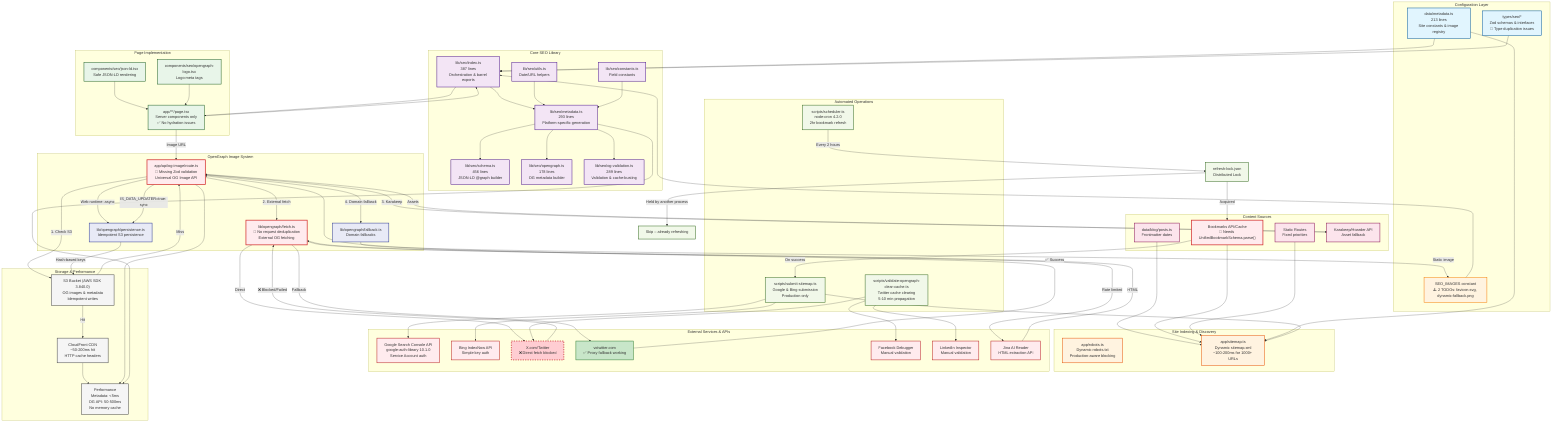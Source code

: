 graph TB
    %% SEO Architecture with Complete Data Flow
    
    subgraph "Configuration Layer"
        METADATA["data/metadata.ts<br/>213 lines<br/>Site constants & image registry"]
        SEO_IMAGES["SEO_IMAGES constant<br/>⚠️ 2 TODOs: favicon.svg, dynamic-fallback.png"]
        TYPES["types/seo/*<br/>Zod schemas & interfaces<br/>🐛 Type duplication issues"]
    end
    
    subgraph "Core SEO Library"
        INDEX["lib/seo/index.ts<br/>387 lines<br/>Orchestration & barrel exports"]
        META["lib/seo/metadata.ts<br/>293 lines<br/>Platform-specific generation"]
        SCHEMA["lib/seo/schema.ts<br/>456 lines<br/>JSON-LD @graph builder"]
        OG["lib/seo/opengraph.ts<br/>178 lines<br/>OG metadata builder"]
        OGVAL["lib/seo/og-validation.ts<br/>289 lines<br/>Validation & cache-busting"]
        UTILS["lib/seo/utils.ts<br/>Date/URL helpers"]
        CONST["lib/seo/constants.ts<br/>Field constants"]
    end
    
    subgraph "OpenGraph Image System"
        OGAPI["app/api/og-image/route.ts<br/>🐛 Missing Zod validation<br/>Universal OG Image API"]
        OGFETCH["lib/opengraph/fetch.ts<br/>🐛 No request deduplication<br/>External OG fetching"]
        OGPERSIST["lib/opengraph/persistence.ts<br/>Idempotent S3 persistence"]
        OGFALLBACK["lib/opengraph/fallback.ts<br/>Domain fallbacks"]
    end
    
    subgraph "Page Implementation"
        PAGES["app/**/page.tsx<br/>Server components only<br/>✅ No hydration issues"]
        JSONLD["components/seo/json-ld.tsx<br/>Safe JSON-LD rendering"]
        OGLOGO["components/seo/opengraph-logo.tsx<br/>Logo meta tags"]
    end
    
    subgraph "Site Indexing & Discovery"
        ROBOTS["app/robots.ts<br/>Dynamic robots.txt<br/>Production-aware blocking"]
        SITEMAP["app/sitemap.ts<br/>Dynamic sitemap.xml<br/>~100-200ms for 1000+ URLs"]
    end
    
    subgraph "Content Sources"
        BLOG["data/blog/posts.ts<br/>Frontmatter dates"]
        BOOKMARKS["Bookmarks API/Cache<br/>🐛 Needs UnifiedBookmarkSchema.parse()"]
        STATIC["Static Routes<br/>Fixed priorities"]
        KARAKEEP["Karakeep/Hoarder API<br/>Asset fallback"]
    end
    
    subgraph "Automated Operations"
        SCHEDULER["scripts/scheduler.ts<br/>node-cron 4.2.0<br/>2hr bookmark refresh"]
        SUBMIT["scripts/submit-sitemap.ts<br/>Google & Bing submission<br/>Production only"]
        VALCACHE["scripts/validate-opengraph-clear-cache.ts<br/>Twitter cache clearing<br/>5-10 min propagation"]
    end
    
    subgraph "External Services & APIs"
        GOOGLE["Google Search Console API<br/>google-auth-library 10.1.0<br/>Service Account auth"]
        BING["Bing IndexNow API<br/>Simple key auth"]
        TWITTER["X.com/Twitter<br/>❌ Direct fetch blocked"]
        VXTWITTER["vxtwitter.com<br/>✅ Proxy fallback working"]
        FB["Facebook Debugger<br/>Manual validation"]
        LINKEDIN["LinkedIn Inspector<br/>Manual validation"]
        JINA["Jina AI Reader<br/>HTML extraction API"]
    end
    
    subgraph "Storage & Performance"
        S3["S3 Bucket (AWS SDK 3.840.0)<br/>OG images & metadata<br/>Idempotent writes"]
        CDN["CloudFront CDN<br/>~50-200ms hit<br/>HTTP cache headers"]
        PERF["Performance<br/>Metadata: <5ms<br/>OG API: 50-500ms<br/>No memory cache"]
    end
    
    %% Data Flow - Metadata Generation
    METADATA --> INDEX
    SEO_IMAGES --> INDEX
    TYPES --> INDEX
    INDEX --> META
    META --> SCHEMA
    META --> OG
    META --> OGVAL
    UTILS --> META
    CONST --> META
    PAGES --> INDEX
    INDEX --> PAGES
    JSONLD --> PAGES
    OGLOGO --> PAGES
    
    %% OpenGraph Image Flow with Fallbacks
    PAGES -->|Image URL| OGAPI
    OGAPI -->|1. Check S3| S3
    S3 -->|Hit| CDN
    S3 -->|Miss| OGAPI
    OGAPI -->|2. External fetch| OGFETCH
    OGFETCH -->|Direct| TWITTER
    TWITTER -->|❌ Blocked/Failed| OGFETCH
    OGFETCH -->|Fallback| VXTWITTER
    VXTWITTER -->|✅ Success| OGAPI
    OGAPI -->|3. Karakeep| KARAKEEP
    KARAKEEP -->|Assets| OGAPI
    OGAPI -->|4. Domain fallback| OGFALLBACK
    OGFALLBACK -->|Static image| SEO_IMAGES
    
    %% Persistence Flow with Environment Awareness
    OGAPI -->|Web runtime: async| OGPERSIST
    OGAPI -->|IS_DATA_UPDATER=true: sync| OGPERSIST
    OGPERSIST -->|Hash-based keys| S3
    OGFETCH -->|Rate limited| JINA
    JINA -->|HTML| OGFETCH
    
    %% Cache Clearing Flow
    VALCACHE --> FB
    VALCACHE --> TWITTER
    VALCACHE --> LINKEDIN
    
    %% Data Flow - Sitemap Generation
    BLOG --> SITEMAP
    BOOKMARKS --> SITEMAP
    STATIC --> SITEMAP
    METADATA --> SITEMAP
    
    %% Data Flow - Submission
    SCHEDULER -->|Every 2 hours| LOCK[refresh-lock.json<br/>Distributed Lock]
    LOCK -->|Acquired| BOOKMARKS
    LOCK -->|Held by another process| WAIT[Skip – already refreshing]
    BOOKMARKS -->|On success| SUBMIT
    SUBMIT --> SITEMAP
    SUBMIT --> GOOGLE
    SUBMIT --> BING
    
    %% Connect performance metrics
    CDN --> PERF
    OGAPI --> PERF
    META --> PERF
    
    %% Styling with issue indicators
    classDef config fill:#e1f5fe,stroke:#01579b,stroke-width:2px
    classDef lib fill:#f3e5f5,stroke:#4a148c,stroke-width:2px
    classDef page fill:#e8f5e9,stroke:#1b5e20,stroke-width:2px
    classDef index fill:#fff3e0,stroke:#e65100,stroke-width:2px
    classDef data fill:#fce4ec,stroke:#880e4f,stroke-width:2px
    classDef auto fill:#f1f8e9,stroke:#33691e,stroke-width:2px
    classDef external fill:#ffebee,stroke:#b71c1c,stroke-width:2px
    classDef api fill:#e8eaf6,stroke:#283593,stroke-width:2px
    classDef storage fill:#f5f5f5,stroke:#424242,stroke-width:2px
    classDef unreliable fill:#ffcdd2,stroke:#c62828,stroke-width:3px,stroke-dasharray: 5 5
    classDef reliable fill:#c8e6c9,stroke:#2e7d32,stroke-width:2px
    classDef issue fill:#ffebee,stroke:#d32f2f,stroke-width:3px
    classDef warning fill:#fff3e0,stroke:#f57c00,stroke-width:2px
    
    class METADATA,TYPES config
    class SEO_IMAGES warning
    class INDEX,META,SCHEMA,OG,OGVAL,UTILS,CONST lib
    class OGAPI,OGFETCH issue
    class OGPERSIST,OGFALLBACK api
    class PAGES,JSONLD,OGLOGO page
    class ROBOTS,SITEMAP index
    class BLOG,STATIC,KARAKEEP data
    class BOOKMARKS issue
    class SCHEDULER,SUBMIT,VALCACHE auto
    class GOOGLE,BING,FB,LINKEDIN,JINA external
    class TWITTER unreliable
    class VXTWITTER reliable
    class S3,CDN,PERF storage
    class LOCK,WAIT auto